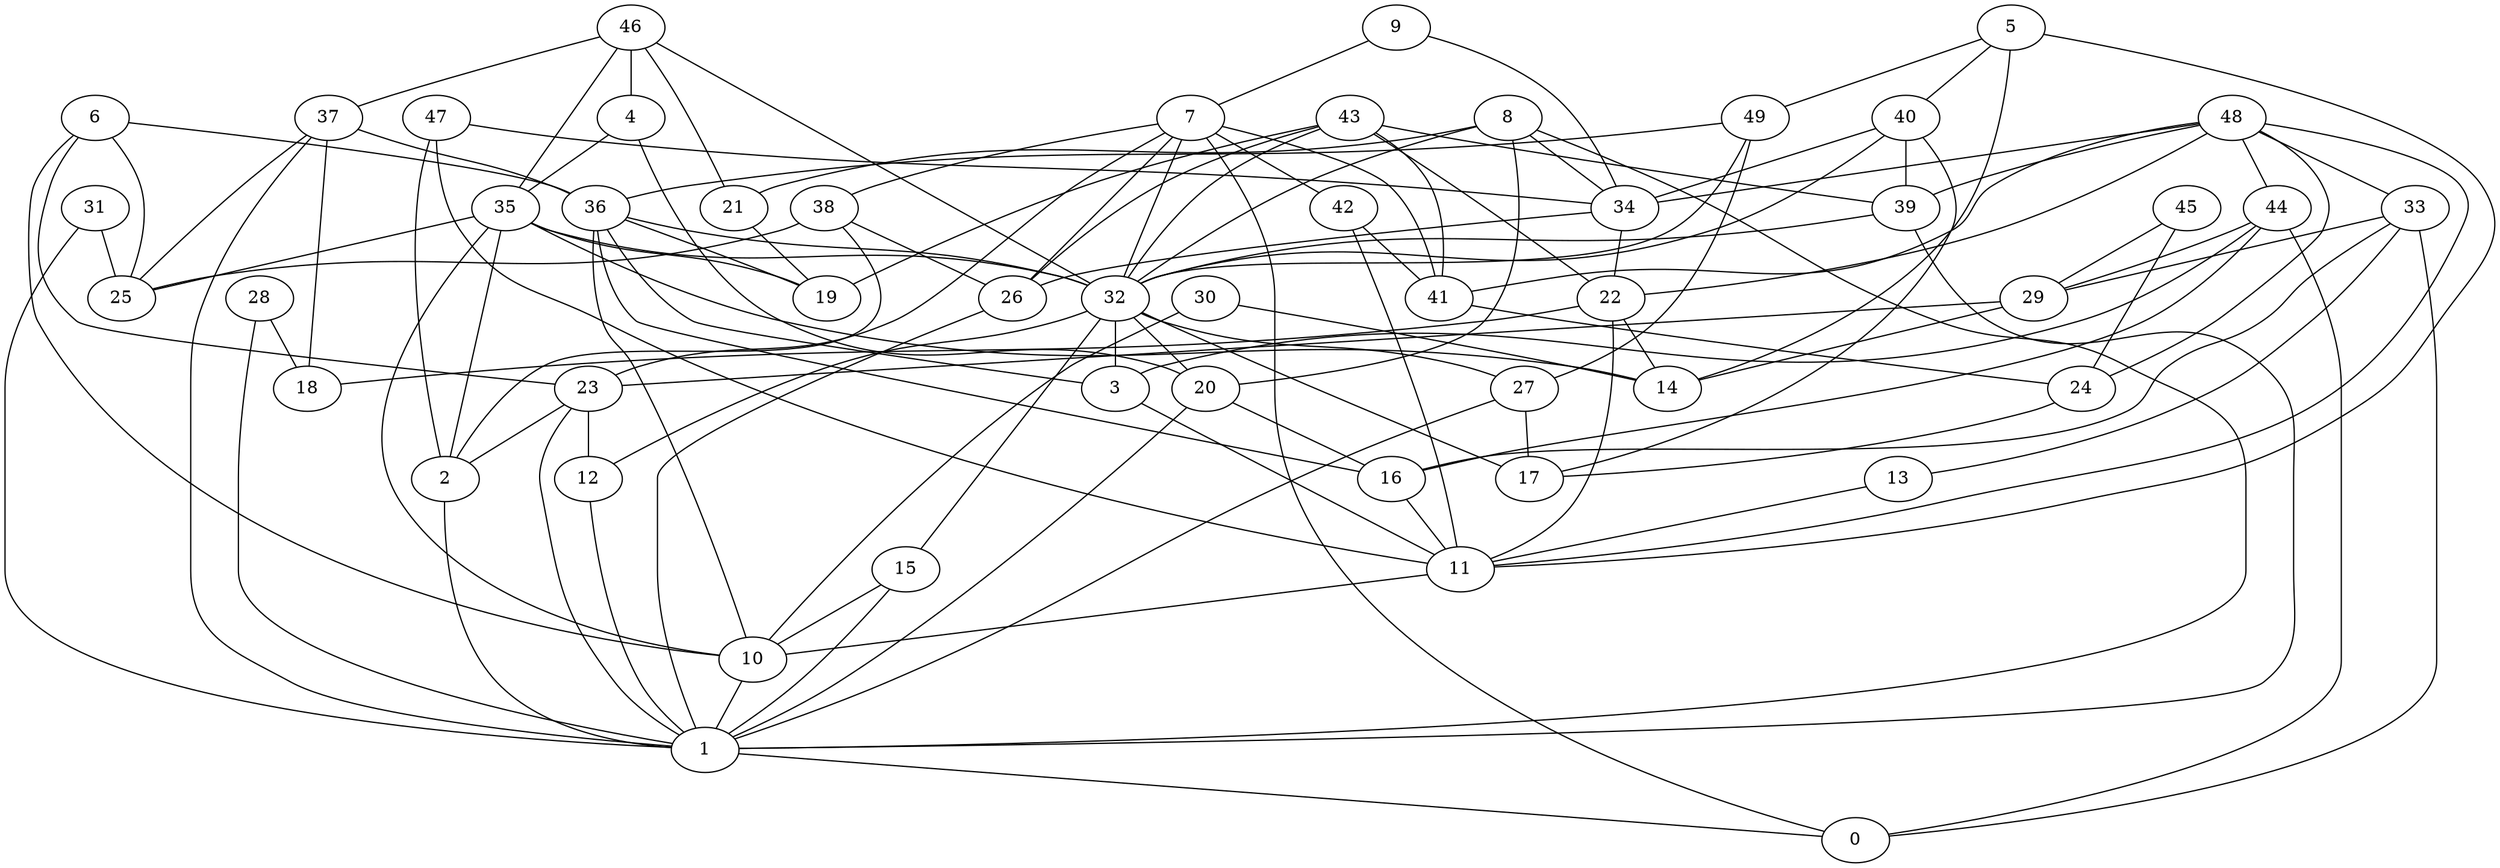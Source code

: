 digraph GG_graph {

subgraph G_graph {
edge [color = black]
"31" -> "25" [dir = none]
"31" -> "1" [dir = none]
"13" -> "11" [dir = none]
"23" -> "2" [dir = none]
"23" -> "1" [dir = none]
"21" -> "19" [dir = none]
"6" -> "10" [dir = none]
"6" -> "25" [dir = none]
"6" -> "23" [dir = none]
"6" -> "36" [dir = none]
"45" -> "29" [dir = none]
"45" -> "24" [dir = none]
"3" -> "11" [dir = none]
"30" -> "10" [dir = none]
"30" -> "14" [dir = none]
"41" -> "24" [dir = none]
"28" -> "18" [dir = none]
"28" -> "1" [dir = none]
"40" -> "17" [dir = none]
"40" -> "39" [dir = none]
"24" -> "17" [dir = none]
"11" -> "10" [dir = none]
"39" -> "32" [dir = none]
"39" -> "1" [dir = none]
"15" -> "1" [dir = none]
"15" -> "10" [dir = none]
"35" -> "25" [dir = none]
"35" -> "14" [dir = none]
"35" -> "32" [dir = none]
"35" -> "19" [dir = none]
"27" -> "1" [dir = none]
"27" -> "17" [dir = none]
"43" -> "22" [dir = none]
"43" -> "41" [dir = none]
"43" -> "32" [dir = none]
"43" -> "19" [dir = none]
"43" -> "26" [dir = none]
"37" -> "25" [dir = none]
"37" -> "18" [dir = none]
"32" -> "12" [dir = none]
"32" -> "3" [dir = none]
"32" -> "15" [dir = none]
"32" -> "17" [dir = none]
"32" -> "27" [dir = none]
"32" -> "20" [dir = none]
"26" -> "1" [dir = none]
"48" -> "22" [dir = none]
"48" -> "11" [dir = none]
"48" -> "24" [dir = none]
"48" -> "33" [dir = none]
"48" -> "39" [dir = none]
"34" -> "22" [dir = none]
"34" -> "26" [dir = none]
"47" -> "34" [dir = none]
"47" -> "2" [dir = none]
"46" -> "21" [dir = none]
"46" -> "37" [dir = none]
"46" -> "35" [dir = none]
"46" -> "32" [dir = none]
"10" -> "1" [dir = none]
"7" -> "32" [dir = none]
"7" -> "26" [dir = none]
"7" -> "23" [dir = none]
"7" -> "0" [dir = none]
"7" -> "42" [dir = none]
"7" -> "38" [dir = none]
"8" -> "20" [dir = none]
"8" -> "34" [dir = none]
"38" -> "26" [dir = none]
"38" -> "2" [dir = none]
"2" -> "1" [dir = none]
"44" -> "29" [dir = none]
"44" -> "0" [dir = none]
"44" -> "16" [dir = none]
"12" -> "1" [dir = none]
"36" -> "10" [dir = none]
"36" -> "3" [dir = none]
"36" -> "19" [dir = none]
"36" -> "16" [dir = none]
"1" -> "0" [dir = none]
"22" -> "18" [dir = none]
"22" -> "14" [dir = none]
"9" -> "34" [dir = none]
"9" -> "7" [dir = none]
"5" -> "11" [dir = none]
"5" -> "49" [dir = none]
"49" -> "27" [dir = none]
"49" -> "32" [dir = none]
"42" -> "11" [dir = none]
"42" -> "41" [dir = none]
"33" -> "13" [dir = none]
"33" -> "16" [dir = none]
"33" -> "0" [dir = none]
"33" -> "29" [dir = none]
"29" -> "14" [dir = none]
"20" -> "1" [dir = none]
"4" -> "35" [dir = none]
"4" -> "20" [dir = none]
"47" -> "11" [dir = none]
"8" -> "1" [dir = none]
"40" -> "32" [dir = none]
"35" -> "2" [dir = none]
"22" -> "11" [dir = none]
"49" -> "36" [dir = none]
"35" -> "10" [dir = none]
"40" -> "34" [dir = none]
"8" -> "21" [dir = none]
"23" -> "12" [dir = none]
"43" -> "39" [dir = none]
"48" -> "41" [dir = none]
"37" -> "36" [dir = none]
"8" -> "32" [dir = none]
"7" -> "41" [dir = none]
"5" -> "40" [dir = none]
"16" -> "11" [dir = none]
"48" -> "34" [dir = none]
"46" -> "4" [dir = none]
"38" -> "25" [dir = none]
"29" -> "23" [dir = none]
"44" -> "3" [dir = none]
"48" -> "44" [dir = none]
"5" -> "14" [dir = none]
"37" -> "1" [dir = none]
"36" -> "32" [dir = none]
"20" -> "16" [dir = none]
}

}
